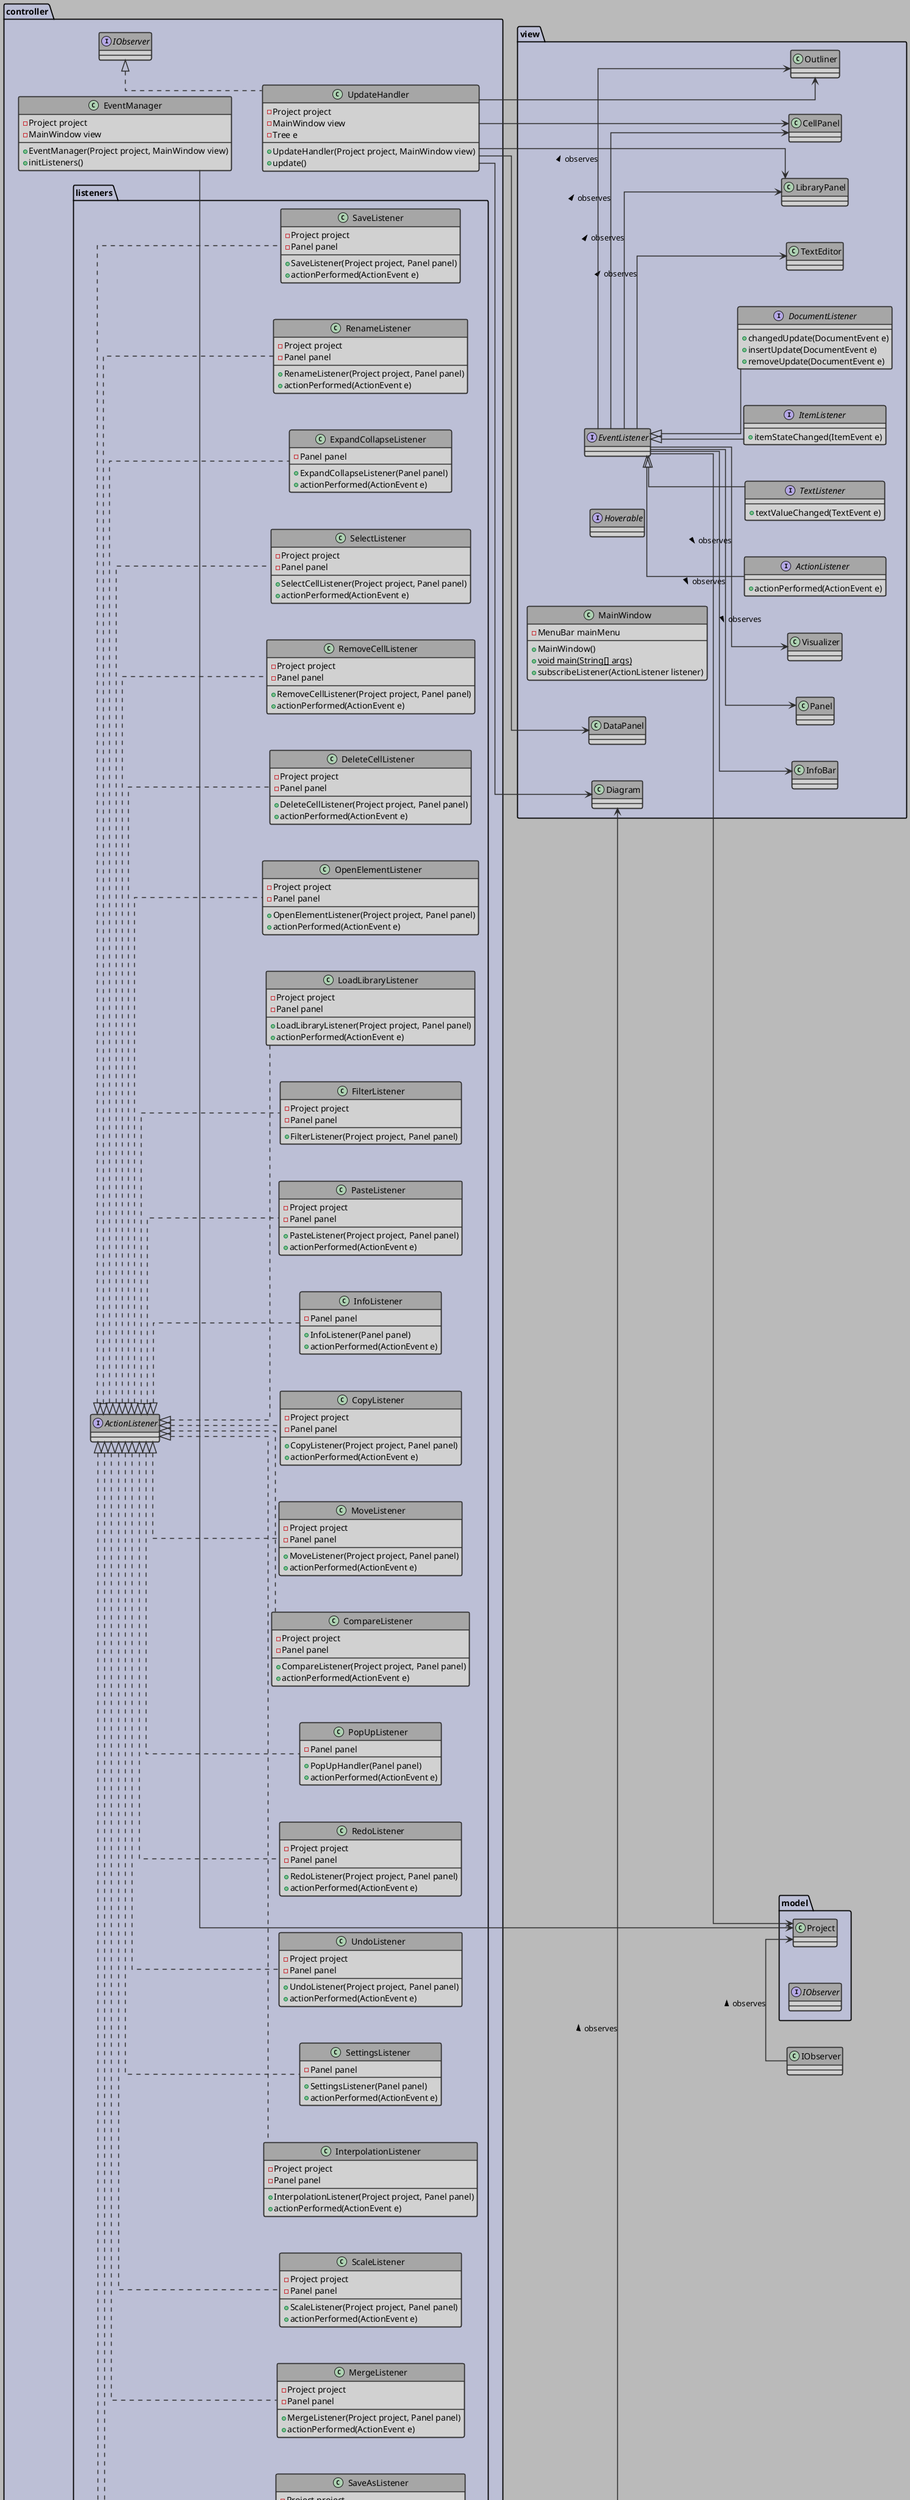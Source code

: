 @startuml
left to right direction

'Style Settings
skinparam {
    Linetype ortho
    BackgroundColor #bababa
    Shadowing false
    Nodesep 60
    Ranksep 50
    
}
skinparam Arrow {
    Color #2e2e2e
    Thickness 1.5
}
skinparam CircledCharacter {
    Radius 8
    FontSize 10
}
skinparam class {
    BackgroundColor #d1d1d1
    BorderColor #2e2e2e
    BorderThickness 1.5
    HeaderBackgroundColor #a6a6a6
}
skinparam package {
    BackgroundColor #bcbfd6
    BorderThickness 1.8
}
skinparam Note {
    BackgroundColor #297547
    BorderColor #171a17
    FontColor #e8e8e8
}

package model{
    

    interface IObserver 

    class Project 

    

}


package view{
    together {
        interface EventListener 


        interface ActionListener extends EventListener{
            +actionPerformed(ActionEvent e)
        }

        interface TextListener extends EventListener{
            +textValueChanged(TextEvent e)
        }

        interface ItemListener extends EventListener{
            +itemStateChanged(ItemEvent e)
        }

        interface DocumentListener extends EventListener{
            +changedUpdate(DocumentEvent e)
            +insertUpdate(DocumentEvent e)
            +removeUpdate(DocumentEvent e)
        }
        
        interface Hoverable
    }

    

    class MainWindow {
        -MenuBar mainMenu

        +MainWindow()
        +{static} void main(String[] args)
        +subscribeListener(ActionListener listener)
    }

    class Panel 

    class Outliner
    class TextEditor
    class Visualizer
    class InfoBar
    class CellPanel
    class LibraryPanel
    class DataPanel
    class Diagram
}


package controller{

    together {
        class EventManager{
            -Project project
            -MainWindow view
            +EventManager(Project project, MainWindow view)
            +initListeners()
        }

        

        class UpdateHandler implements IObserver{
                -Project project
                -MainWindow view
                -Tree e
                +UpdateHandler(Project project, MainWindow view)
                +update()

            }
       
        
        
        
    }

    package listeners{

            class LoadLibraryListener implements ActionListener{
                -Project project
                -Panel panel
                +LoadLibraryListener(Project project, Panel panel)
                +actionPerformed(ActionEvent e)
            }
            
            class OpenElementListener implements ActionListener{
                -Project project
                -Panel panel
                +OpenElementListener(Project project, Panel panel)
                +actionPerformed(ActionEvent e)
            }

            class DeleteCellListener implements ActionListener{
               -Project project
               -Panel panel
               +DeleteCellListener(Project project, Panel panel)
               +actionPerformed(ActionEvent e)
            }

            class RemoveCellListener implements ActionListener{
                -Project project
                -Panel panel
                +RemoveCellListener(Project project, Panel panel)
                +actionPerformed(ActionEvent e)
            }

            class SelectListener implements ActionListener{
                -Project project
                -Panel panel
                +SelectCellListener(Project project, Panel panel)
                +actionPerformed(ActionEvent e)
            }

            class ExpandCollapseListener implements ActionListener{
                -Panel panel
                +ExpandCollapseListener(Panel panel)
                +actionPerformed(ActionEvent e)
           
            }
            class RenameListener implements ActionListener{
                -Project project
                -Panel panel
                +RenameListener(Project project, Panel panel)
                +actionPerformed(ActionEvent e)
            }

            class EditListener implements ActionListener, DocumentListener{
                -Project project
                -Panel panel
                +EditListener(Project project, Panel panel)
                +actionPerformed(ActionEvent e)
            }

            class SaveListener implements ActionListener{
                -Project project
                -Panel panel
               +SaveListener(Project project, Panel panel)
               +actionPerformed(ActionEvent e)
            }

            class SaveAsListener implements ActionListener{
                -Project project
                -Panel panel
                +SaveAsListener(Project project, Panel panel)
                +actionPerformed(ActionEvent e)
            }

            class MergeListener implements ActionListener{
                -Project project
                -Panel panel
                +MergeListener(Project project, Panel panel)
                +actionPerformed(ActionEvent e)
            }

            class ScaleListener implements ActionListener{
                -Project project
                -Panel panel
                +ScaleListener(Project project, Panel panel)
                +actionPerformed(ActionEvent e)
            }

            class InterpolationListener implements ActionListener{
                -Project project
                -Panel panel
                +InterpolationListener(Project project, Panel panel)
                +actionPerformed(ActionEvent e)
            }

            class SettingsListener implements ActionListener{
                -Panel panel
                +SettingsListener(Panel panel)
                +actionPerformed(ActionEvent e)
            }

            class UndoListener implements ActionListener{
               -Project project
               -Panel panel
               +UndoListener(Project project, Panel panel)
               +actionPerformed(ActionEvent e)
            }

            class RedoListener implements ActionListener{
                -Project project
                -Panel panel
                +RedoListener(Project project, Panel panel)
                +actionPerformed(ActionEvent e)
            }

            class StatisticsListener implements ItemListener{
               -Panel panel
               -Project project
               +StatisticsListener(Project project, Panel panel)
               +itemStateChanged(ItemEvent e)
            }

            class PopUpListener implements ActionListener{
                -Panel panel
                +PopUpHandler(Panel panel)
                +actionPerformed(ActionEvent e)
            }

            class SearchListener implements TextListener{
                -Panel panel
                +SearchListener(Panel panel)
                +textValueChanged(TextEvent e)
            }

            class CompareListener implements ActionListener{
                -Project project
                -Panel panel
                +CompareListener(Project project, Panel panel)
                +actionPerformed(ActionEvent e)
            }

            class MoveListener implements ActionListener{
                -Project project
                -Panel panel
                +MoveListener(Project project, Panel panel)
                +actionPerformed(ActionEvent e)
            } 

            class CopyListener implements ActionListener{
                -Project project
                -Panel panel
                +CopyListener(Project project, Panel panel)
                +actionPerformed(ActionEvent e)
            }

            class InfoListener implements ActionListener{
                -Panel panel
                +InfoListener(Panel panel)
                +actionPerformed(ActionEvent e)
            }

            class PasteListener implements ActionListener{
                -Project project
                -Panel panel
                +PasteListener(Project project, Panel panel)
                +actionPerformed(ActionEvent e)
            }

            class HoverListener implements Hoverable{
                -Project project 
                -Panel panel
                +HoverListener(Project project, Panel panel)
                
            }

            class FilterListener implements ActionListener{
                -Project project
                -Panel panel
                +FilterListener(Project project, Panel panel)
            }


    }

    

}   
       
    EventListener --> CellPanel: > observes
    EventListener --> Panel: > observes
    EventListener --> TextEditor: > observes
    EventListener --> LibraryPanel: > observes
    EventListener --> Outliner: > observes
    EventListener --> Visualizer: > observes
    EventListener --> InfoBar: > observes
    EventListener --> Project

    EventManager --> Project

    Hoverable --> Diagram: > observes
  
    UpdateHandler --> DataPanel
    UpdateHandler --> CellPanel
    UpdateHandler --> LibraryPanel
    UpdateHandler --> Diagram
    UpdateHandler --> Outliner

    IObserver -> Project: > observes
   
   
            

       


@enduml